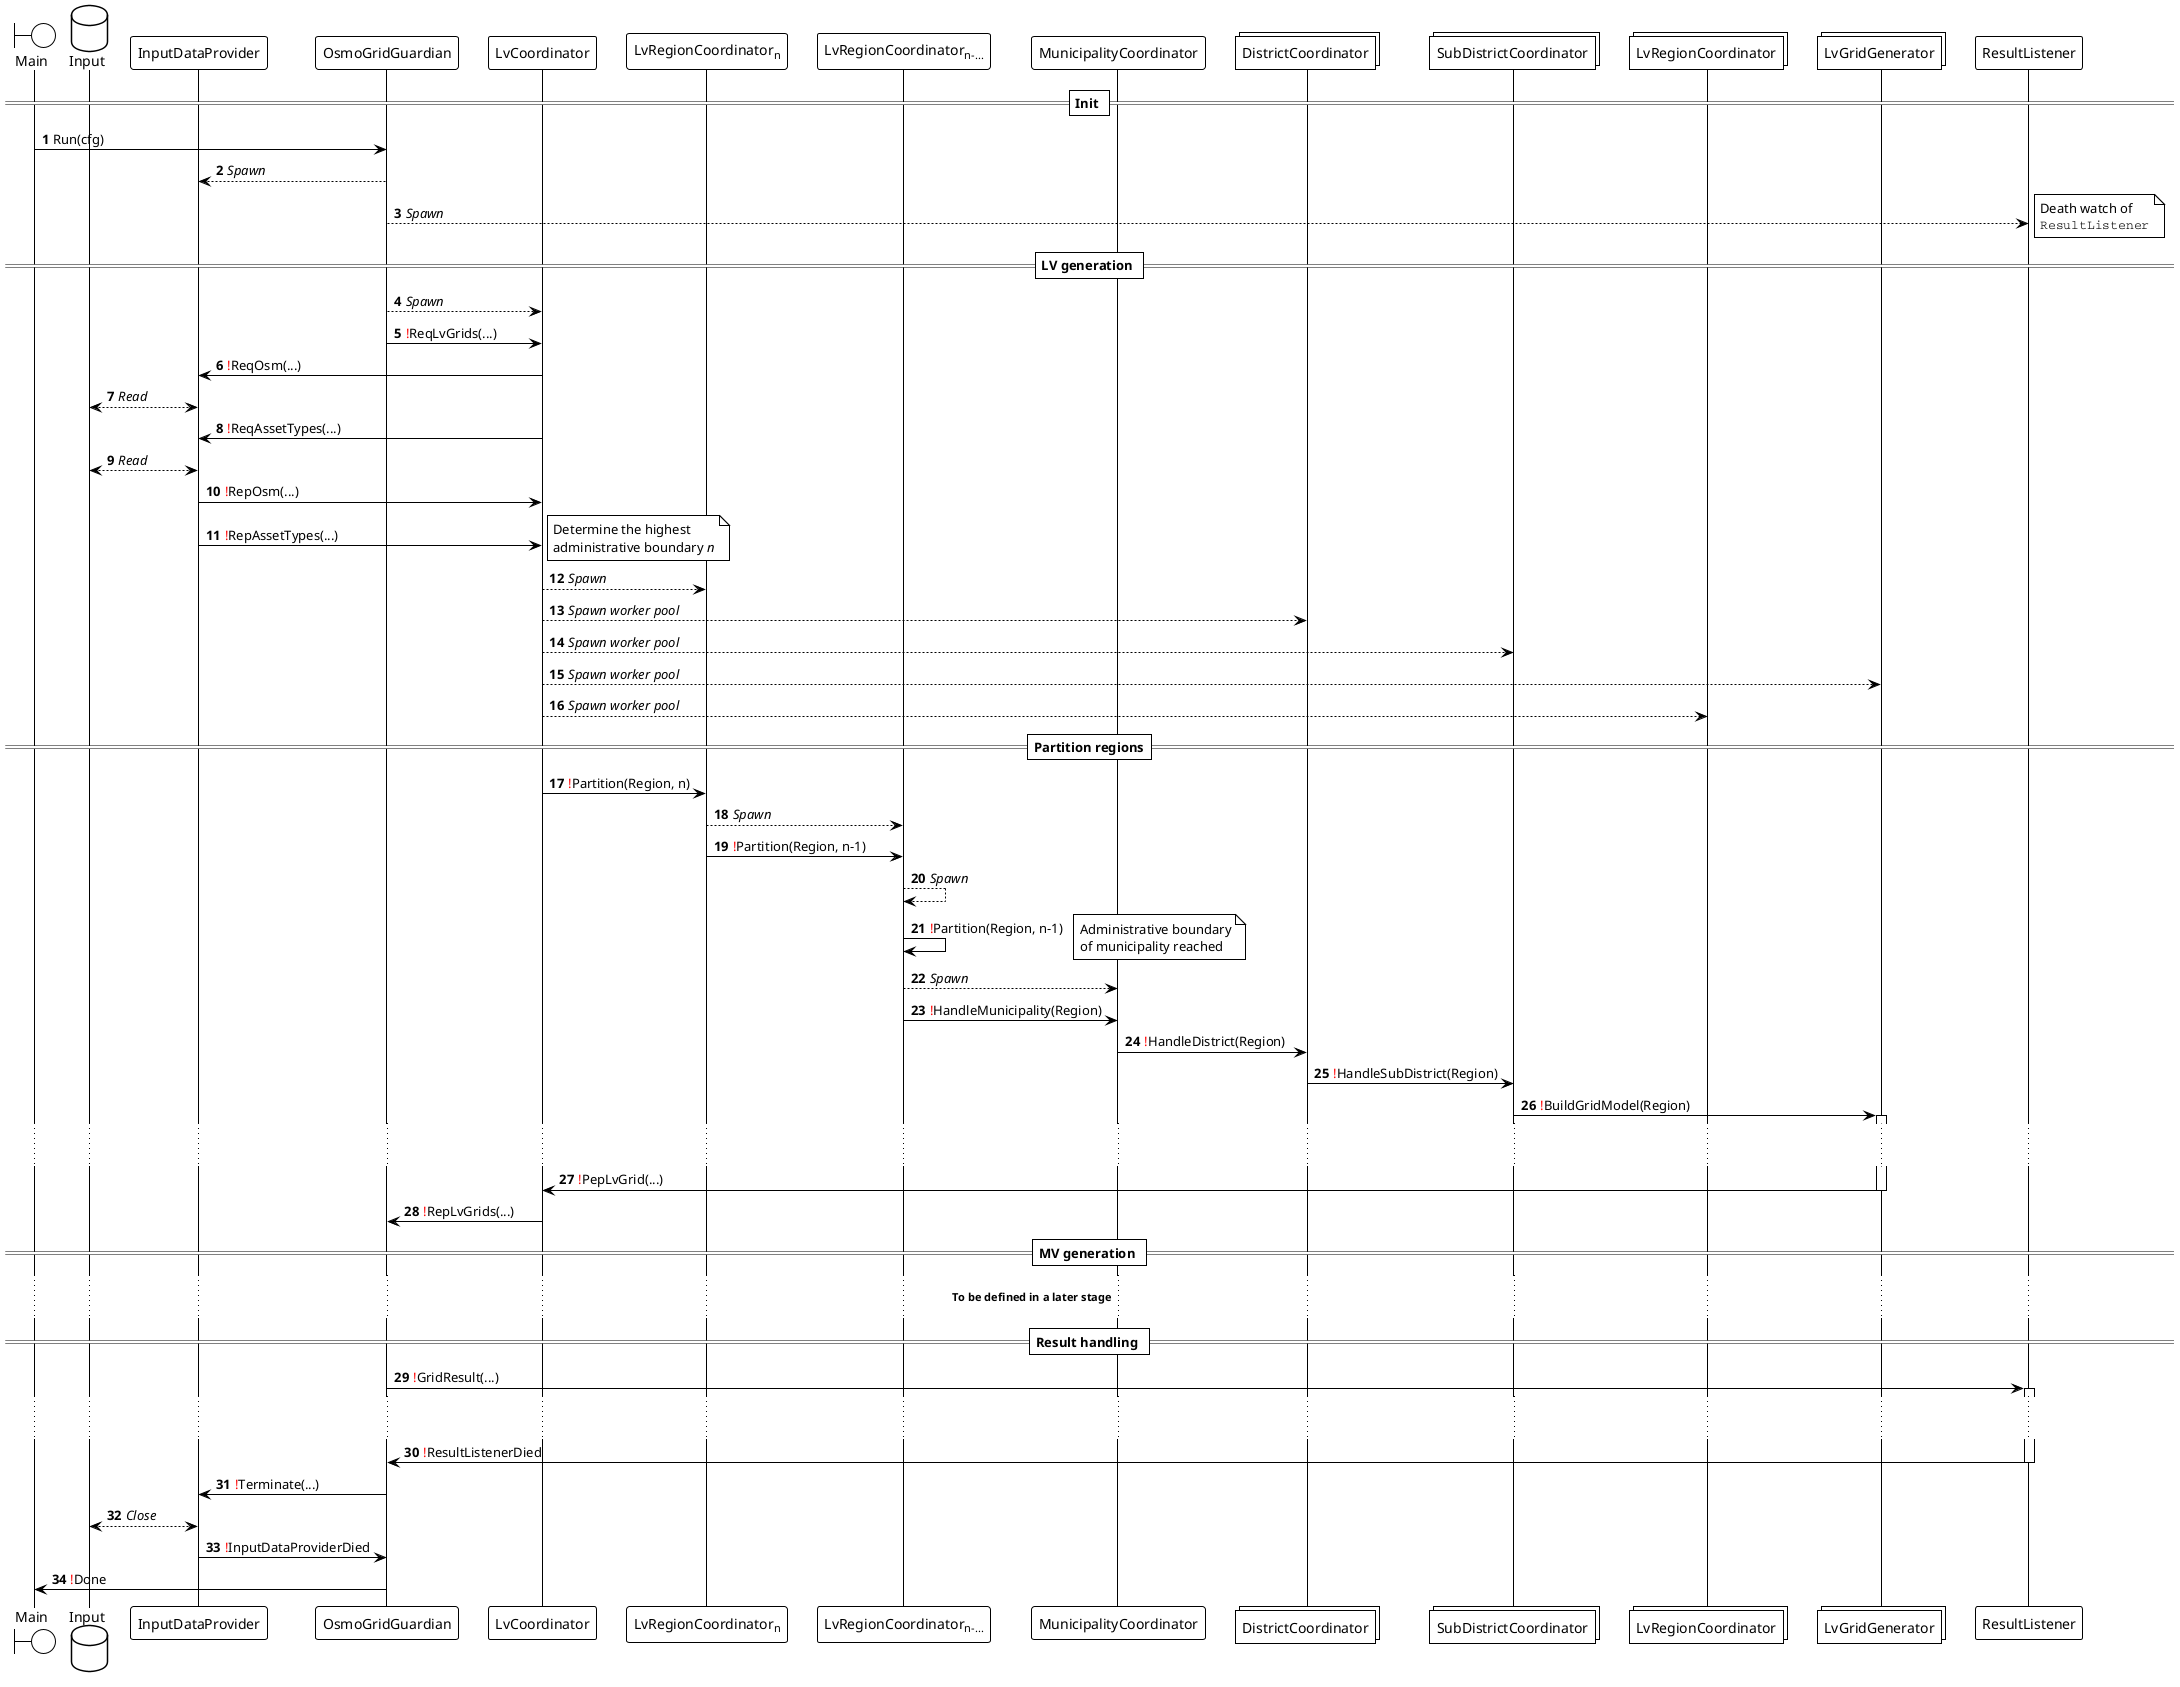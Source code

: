 @startuml
'https://plantuml.com/sequence-diagram

!theme plain
autonumber

boundary Main
database Input
participant InputDataProvider
participant OsmoGridGuardian
participant LvCoordinator
participant "LvRegionCoordinator<sub>n</sub>"
participant "LvRegionCoordinator<sub>n-...</sub>"
participant MunicipalityCoordinator
collections DistrictCoordinator
collections SubDistrictCoordinator
collections LvRegionCoordinator
collections LvGridGenerator
participant ResultListener

== Init ==
Main -> OsmoGridGuardian: Run(cfg)
OsmoGridGuardian --> InputDataProvider: //Spawn//

OsmoGridGuardian --> ResultListener: //Spawn//
note right: Death watch of\n""ResultListener""

== LV generation ==
OsmoGridGuardian --> LvCoordinator: //Spawn//
OsmoGridGuardian -> LvCoordinator: <font color="red">!</font>ReqLvGrids(...)
LvCoordinator -> InputDataProvider: <font color="red">!</font>ReqOsm(...)
InputDataProvider <--> Input: //Read//
LvCoordinator -> InputDataProvider: <font color="red">!</font>ReqAssetTypes(...)
InputDataProvider <--> Input: //Read//
InputDataProvider -> LvCoordinator: <font color="red">!</font>RepOsm(...)
InputDataProvider -> LvCoordinator: <font color="red">!</font>RepAssetTypes(...)
note right: Determine the highest\nadministrative boundary //n//
LvCoordinator --> "LvRegionCoordinator<sub>n</sub>": //Spawn//
LvCoordinator --> DistrictCoordinator: //Spawn worker pool//
LvCoordinator --> SubDistrictCoordinator: //Spawn worker pool//
LvCoordinator --> LvGridGenerator: //Spawn worker pool//
LvCoordinator --> LvRegionCoordinator: //Spawn worker pool//

==Partition regions==

LvCoordinator -> "LvRegionCoordinator<sub>n</sub>": <font color="red">!</font>Partition(Region, n)
"LvRegionCoordinator<sub>n</sub>" --> "LvRegionCoordinator<sub>n-...</sub>": //Spawn//
"LvRegionCoordinator<sub>n</sub>" -> "LvRegionCoordinator<sub>n-...</sub>": <font color="red">!</font>Partition(Region, n-1)
"LvRegionCoordinator<sub>n-...</sub>" --> "LvRegionCoordinator<sub>n-...</sub>": //Spawn//
"LvRegionCoordinator<sub>n-...</sub>" -> "LvRegionCoordinator<sub>n-...</sub>": <font color="red">!</font>Partition(Region, n-1)
note right: Administrative boundary\nof municipality reached

"LvRegionCoordinator<sub>n-...</sub>" --> MunicipalityCoordinator: //Spawn//
"LvRegionCoordinator<sub>n-...</sub>" -> MunicipalityCoordinator: <font color="red">!</font>HandleMunicipality(Region)

MunicipalityCoordinator -> DistrictCoordinator: <font color="red">!</font>HandleDistrict(Region)

DistrictCoordinator -> SubDistrictCoordinator: <font color="red">!</font>HandleSubDistrict(Region)

SubDistrictCoordinator -> LvGridGenerator: <font color="red">!</font>BuildGridModel(Region)

'TODO: Refactor from here

activate LvGridGenerator
... ...
LvGridGenerator -> LvCoordinator: <font color="red">!</font>PepLvGrid(...)
deactivate LvGridGenerator

LvCoordinator -> OsmoGridGuardian: <font color="red">!</font>RepLvGrids(...)

== MV generation ==
... **To be defined in a later stage** ...

== Result handling ==
OsmoGridGuardian -> ResultListener: <font color="red">!</font>GridResult(...)
activate ResultListener
... ...
ResultListener -> OsmoGridGuardian: <font color="red">!</font>ResultListenerDied
deactivate ResultListener
OsmoGridGuardian -> InputDataProvider: <font color="red">!</font>Terminate(...)
InputDataProvider <--> Input: //Close//
InputDataProvider -> OsmoGridGuardian: <font color="red">!</font>InputDataProviderDied

OsmoGridGuardian -> Main: <font color="red">!</font>Done

'TODO: Don't forget to spawn and initialize the ResultListener

@enduml
